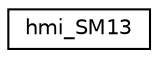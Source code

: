 digraph "Representación gráfica de la clase"
{
 // LATEX_PDF_SIZE
  edge [fontname="Helvetica",fontsize="10",labelfontname="Helvetica",labelfontsize="10"];
  node [fontname="Helvetica",fontsize="10",shape=record];
  rankdir="LR";
  Node0 [label="hmi_SM13",height=0.2,width=0.4,color="black", fillcolor="white", style="filled",URL="$classhmi__SM13_1_1hmi__SM13.html",tooltip=" "];
}
